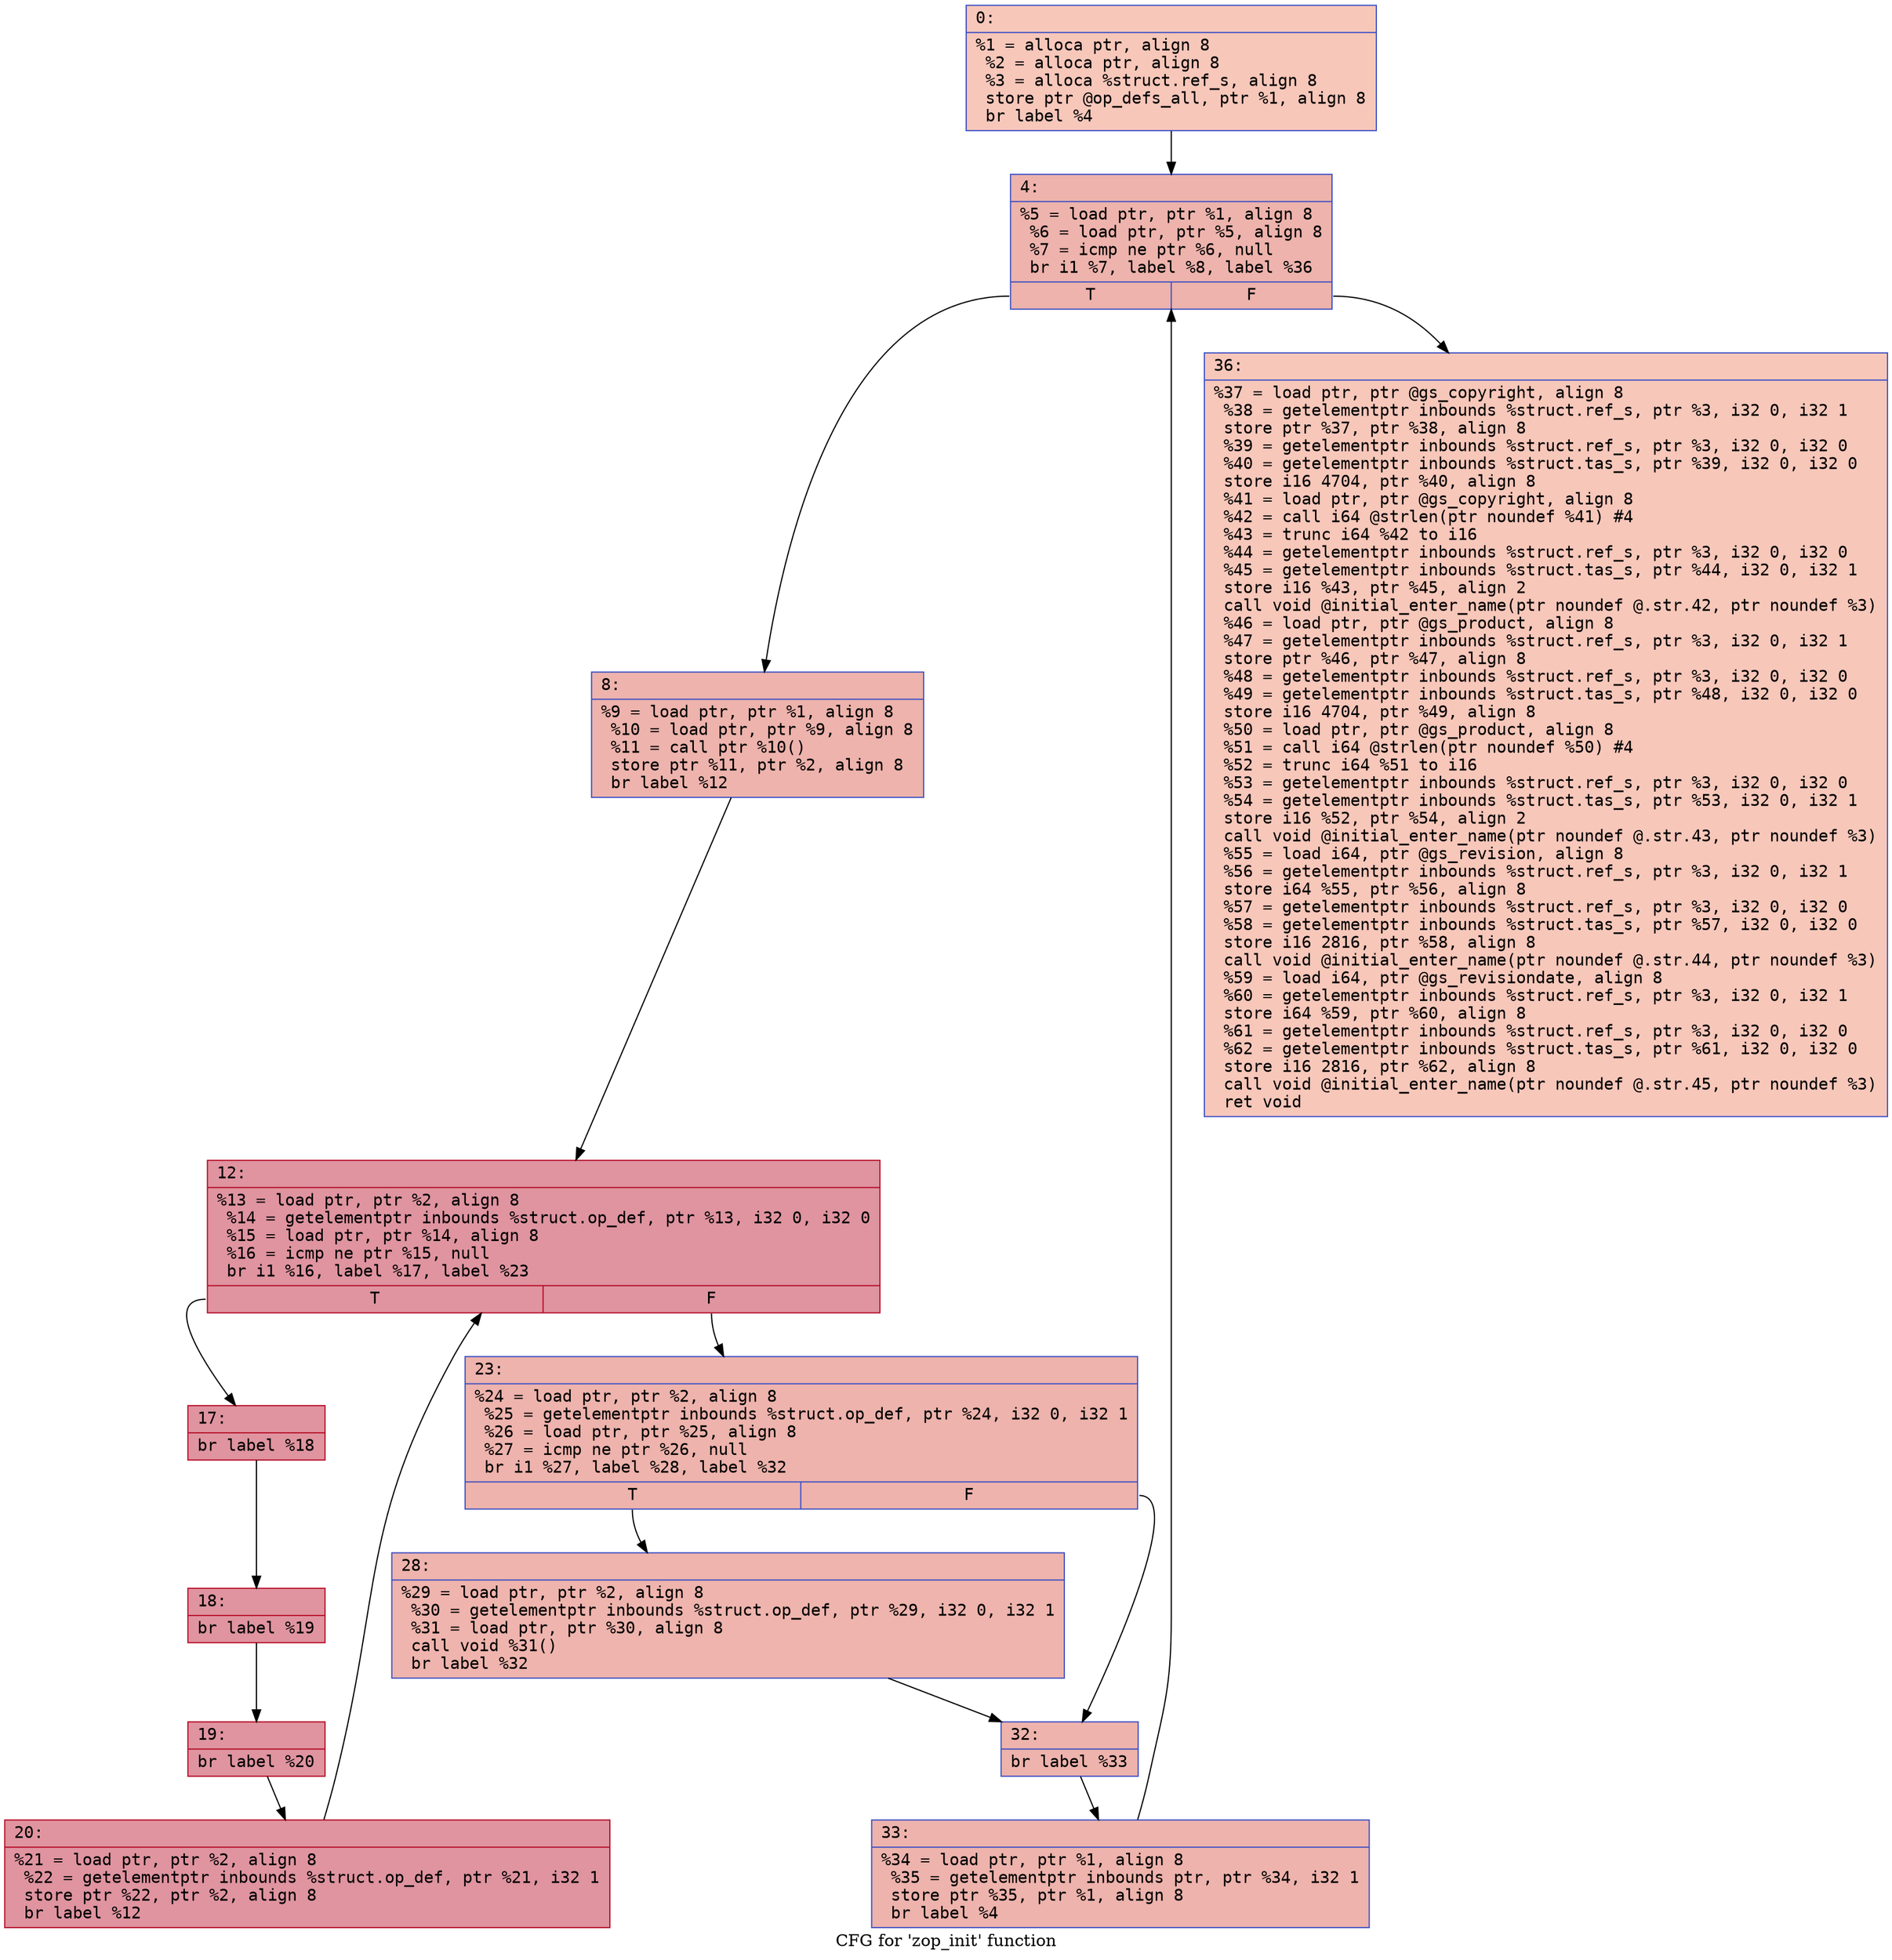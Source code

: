 digraph "CFG for 'zop_init' function" {
	label="CFG for 'zop_init' function";

	Node0x600001643890 [shape=record,color="#3d50c3ff", style=filled, fillcolor="#ec7f6370" fontname="Courier",label="{0:\l|  %1 = alloca ptr, align 8\l  %2 = alloca ptr, align 8\l  %3 = alloca %struct.ref_s, align 8\l  store ptr @op_defs_all, ptr %1, align 8\l  br label %4\l}"];
	Node0x600001643890 -> Node0x6000016438e0[tooltip="0 -> 4\nProbability 100.00%" ];
	Node0x6000016438e0 [shape=record,color="#3d50c3ff", style=filled, fillcolor="#d6524470" fontname="Courier",label="{4:\l|  %5 = load ptr, ptr %1, align 8\l  %6 = load ptr, ptr %5, align 8\l  %7 = icmp ne ptr %6, null\l  br i1 %7, label %8, label %36\l|{<s0>T|<s1>F}}"];
	Node0x6000016438e0:s0 -> Node0x600001643930[tooltip="4 -> 8\nProbability 96.88%" ];
	Node0x6000016438e0:s1 -> Node0x600001643c50[tooltip="4 -> 36\nProbability 3.12%" ];
	Node0x600001643930 [shape=record,color="#3d50c3ff", style=filled, fillcolor="#d6524470" fontname="Courier",label="{8:\l|  %9 = load ptr, ptr %1, align 8\l  %10 = load ptr, ptr %9, align 8\l  %11 = call ptr %10()\l  store ptr %11, ptr %2, align 8\l  br label %12\l}"];
	Node0x600001643930 -> Node0x600001643980[tooltip="8 -> 12\nProbability 100.00%" ];
	Node0x600001643980 [shape=record,color="#b70d28ff", style=filled, fillcolor="#b70d2870" fontname="Courier",label="{12:\l|  %13 = load ptr, ptr %2, align 8\l  %14 = getelementptr inbounds %struct.op_def, ptr %13, i32 0, i32 0\l  %15 = load ptr, ptr %14, align 8\l  %16 = icmp ne ptr %15, null\l  br i1 %16, label %17, label %23\l|{<s0>T|<s1>F}}"];
	Node0x600001643980:s0 -> Node0x6000016439d0[tooltip="12 -> 17\nProbability 96.88%" ];
	Node0x600001643980:s1 -> Node0x600001643b10[tooltip="12 -> 23\nProbability 3.12%" ];
	Node0x6000016439d0 [shape=record,color="#b70d28ff", style=filled, fillcolor="#b70d2870" fontname="Courier",label="{17:\l|  br label %18\l}"];
	Node0x6000016439d0 -> Node0x600001643a20[tooltip="17 -> 18\nProbability 100.00%" ];
	Node0x600001643a20 [shape=record,color="#b70d28ff", style=filled, fillcolor="#b70d2870" fontname="Courier",label="{18:\l|  br label %19\l}"];
	Node0x600001643a20 -> Node0x600001643a70[tooltip="18 -> 19\nProbability 100.00%" ];
	Node0x600001643a70 [shape=record,color="#b70d28ff", style=filled, fillcolor="#b70d2870" fontname="Courier",label="{19:\l|  br label %20\l}"];
	Node0x600001643a70 -> Node0x600001643ac0[tooltip="19 -> 20\nProbability 100.00%" ];
	Node0x600001643ac0 [shape=record,color="#b70d28ff", style=filled, fillcolor="#b70d2870" fontname="Courier",label="{20:\l|  %21 = load ptr, ptr %2, align 8\l  %22 = getelementptr inbounds %struct.op_def, ptr %21, i32 1\l  store ptr %22, ptr %2, align 8\l  br label %12\l}"];
	Node0x600001643ac0 -> Node0x600001643980[tooltip="20 -> 12\nProbability 100.00%" ];
	Node0x600001643b10 [shape=record,color="#3d50c3ff", style=filled, fillcolor="#d6524470" fontname="Courier",label="{23:\l|  %24 = load ptr, ptr %2, align 8\l  %25 = getelementptr inbounds %struct.op_def, ptr %24, i32 0, i32 1\l  %26 = load ptr, ptr %25, align 8\l  %27 = icmp ne ptr %26, null\l  br i1 %27, label %28, label %32\l|{<s0>T|<s1>F}}"];
	Node0x600001643b10:s0 -> Node0x600001643b60[tooltip="23 -> 28\nProbability 62.50%" ];
	Node0x600001643b10:s1 -> Node0x600001643bb0[tooltip="23 -> 32\nProbability 37.50%" ];
	Node0x600001643b60 [shape=record,color="#3d50c3ff", style=filled, fillcolor="#d8564670" fontname="Courier",label="{28:\l|  %29 = load ptr, ptr %2, align 8\l  %30 = getelementptr inbounds %struct.op_def, ptr %29, i32 0, i32 1\l  %31 = load ptr, ptr %30, align 8\l  call void %31()\l  br label %32\l}"];
	Node0x600001643b60 -> Node0x600001643bb0[tooltip="28 -> 32\nProbability 100.00%" ];
	Node0x600001643bb0 [shape=record,color="#3d50c3ff", style=filled, fillcolor="#d6524470" fontname="Courier",label="{32:\l|  br label %33\l}"];
	Node0x600001643bb0 -> Node0x600001643c00[tooltip="32 -> 33\nProbability 100.00%" ];
	Node0x600001643c00 [shape=record,color="#3d50c3ff", style=filled, fillcolor="#d6524470" fontname="Courier",label="{33:\l|  %34 = load ptr, ptr %1, align 8\l  %35 = getelementptr inbounds ptr, ptr %34, i32 1\l  store ptr %35, ptr %1, align 8\l  br label %4\l}"];
	Node0x600001643c00 -> Node0x6000016438e0[tooltip="33 -> 4\nProbability 100.00%" ];
	Node0x600001643c50 [shape=record,color="#3d50c3ff", style=filled, fillcolor="#ec7f6370" fontname="Courier",label="{36:\l|  %37 = load ptr, ptr @gs_copyright, align 8\l  %38 = getelementptr inbounds %struct.ref_s, ptr %3, i32 0, i32 1\l  store ptr %37, ptr %38, align 8\l  %39 = getelementptr inbounds %struct.ref_s, ptr %3, i32 0, i32 0\l  %40 = getelementptr inbounds %struct.tas_s, ptr %39, i32 0, i32 0\l  store i16 4704, ptr %40, align 8\l  %41 = load ptr, ptr @gs_copyright, align 8\l  %42 = call i64 @strlen(ptr noundef %41) #4\l  %43 = trunc i64 %42 to i16\l  %44 = getelementptr inbounds %struct.ref_s, ptr %3, i32 0, i32 0\l  %45 = getelementptr inbounds %struct.tas_s, ptr %44, i32 0, i32 1\l  store i16 %43, ptr %45, align 2\l  call void @initial_enter_name(ptr noundef @.str.42, ptr noundef %3)\l  %46 = load ptr, ptr @gs_product, align 8\l  %47 = getelementptr inbounds %struct.ref_s, ptr %3, i32 0, i32 1\l  store ptr %46, ptr %47, align 8\l  %48 = getelementptr inbounds %struct.ref_s, ptr %3, i32 0, i32 0\l  %49 = getelementptr inbounds %struct.tas_s, ptr %48, i32 0, i32 0\l  store i16 4704, ptr %49, align 8\l  %50 = load ptr, ptr @gs_product, align 8\l  %51 = call i64 @strlen(ptr noundef %50) #4\l  %52 = trunc i64 %51 to i16\l  %53 = getelementptr inbounds %struct.ref_s, ptr %3, i32 0, i32 0\l  %54 = getelementptr inbounds %struct.tas_s, ptr %53, i32 0, i32 1\l  store i16 %52, ptr %54, align 2\l  call void @initial_enter_name(ptr noundef @.str.43, ptr noundef %3)\l  %55 = load i64, ptr @gs_revision, align 8\l  %56 = getelementptr inbounds %struct.ref_s, ptr %3, i32 0, i32 1\l  store i64 %55, ptr %56, align 8\l  %57 = getelementptr inbounds %struct.ref_s, ptr %3, i32 0, i32 0\l  %58 = getelementptr inbounds %struct.tas_s, ptr %57, i32 0, i32 0\l  store i16 2816, ptr %58, align 8\l  call void @initial_enter_name(ptr noundef @.str.44, ptr noundef %3)\l  %59 = load i64, ptr @gs_revisiondate, align 8\l  %60 = getelementptr inbounds %struct.ref_s, ptr %3, i32 0, i32 1\l  store i64 %59, ptr %60, align 8\l  %61 = getelementptr inbounds %struct.ref_s, ptr %3, i32 0, i32 0\l  %62 = getelementptr inbounds %struct.tas_s, ptr %61, i32 0, i32 0\l  store i16 2816, ptr %62, align 8\l  call void @initial_enter_name(ptr noundef @.str.45, ptr noundef %3)\l  ret void\l}"];
}
